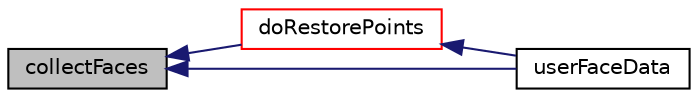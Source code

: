 digraph "collectFaces"
{
  bgcolor="transparent";
  edge [fontname="Helvetica",fontsize="10",labelfontname="Helvetica",labelfontsize="10"];
  node [fontname="Helvetica",fontsize="10",shape=record];
  rankdir="LR";
  Node1 [label="collectFaces",height=0.2,width=0.4,color="black", fillcolor="grey75", style="filled", fontcolor="black"];
  Node1 -> Node2 [dir="back",color="midnightblue",fontsize="10",style="solid",fontname="Helvetica"];
  Node2 [label="doRestorePoints",height=0.2,width=0.4,color="red",URL="$a01509.html#a53184ae27cf1ac7a736faed4abf1c9d6"];
  Node2 -> Node3 [dir="back",color="midnightblue",fontsize="10",style="solid",fontname="Helvetica"];
  Node3 [label="userFaceData",height=0.2,width=0.4,color="black",URL="$a01509.html#a2cb6efa4184bedfbed60b069881c26a3"];
  Node1 -> Node3 [dir="back",color="midnightblue",fontsize="10",style="solid",fontname="Helvetica"];
}
